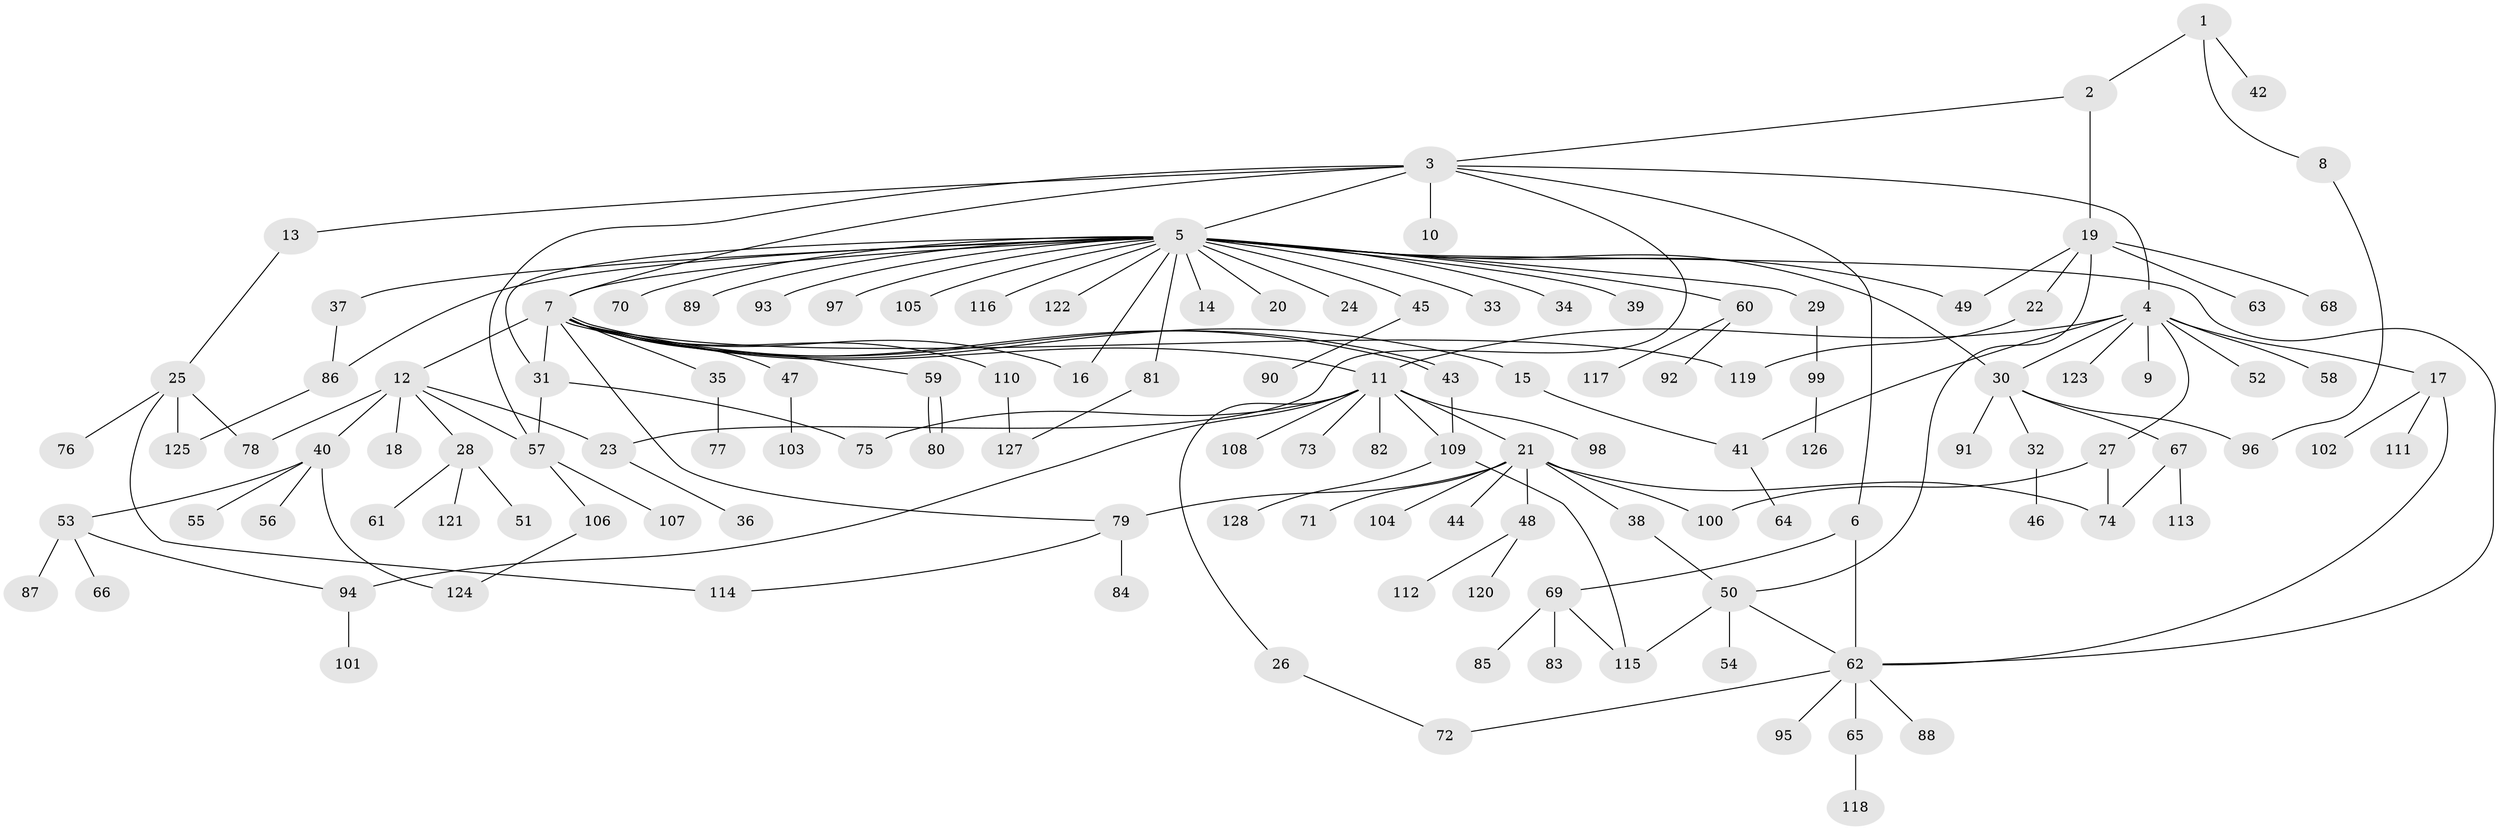 // Generated by graph-tools (version 1.1) at 2025/14/03/09/25 04:14:44]
// undirected, 128 vertices, 161 edges
graph export_dot {
graph [start="1"]
  node [color=gray90,style=filled];
  1;
  2;
  3;
  4;
  5;
  6;
  7;
  8;
  9;
  10;
  11;
  12;
  13;
  14;
  15;
  16;
  17;
  18;
  19;
  20;
  21;
  22;
  23;
  24;
  25;
  26;
  27;
  28;
  29;
  30;
  31;
  32;
  33;
  34;
  35;
  36;
  37;
  38;
  39;
  40;
  41;
  42;
  43;
  44;
  45;
  46;
  47;
  48;
  49;
  50;
  51;
  52;
  53;
  54;
  55;
  56;
  57;
  58;
  59;
  60;
  61;
  62;
  63;
  64;
  65;
  66;
  67;
  68;
  69;
  70;
  71;
  72;
  73;
  74;
  75;
  76;
  77;
  78;
  79;
  80;
  81;
  82;
  83;
  84;
  85;
  86;
  87;
  88;
  89;
  90;
  91;
  92;
  93;
  94;
  95;
  96;
  97;
  98;
  99;
  100;
  101;
  102;
  103;
  104;
  105;
  106;
  107;
  108;
  109;
  110;
  111;
  112;
  113;
  114;
  115;
  116;
  117;
  118;
  119;
  120;
  121;
  122;
  123;
  124;
  125;
  126;
  127;
  128;
  1 -- 2;
  1 -- 8;
  1 -- 42;
  2 -- 3;
  2 -- 19;
  3 -- 4;
  3 -- 5;
  3 -- 6;
  3 -- 7;
  3 -- 10;
  3 -- 13;
  3 -- 23;
  3 -- 57;
  4 -- 9;
  4 -- 11;
  4 -- 17;
  4 -- 27;
  4 -- 30;
  4 -- 41;
  4 -- 52;
  4 -- 58;
  4 -- 123;
  5 -- 7;
  5 -- 14;
  5 -- 16;
  5 -- 20;
  5 -- 24;
  5 -- 29;
  5 -- 30;
  5 -- 31;
  5 -- 33;
  5 -- 34;
  5 -- 37;
  5 -- 39;
  5 -- 45;
  5 -- 49;
  5 -- 60;
  5 -- 62;
  5 -- 70;
  5 -- 81;
  5 -- 86;
  5 -- 89;
  5 -- 93;
  5 -- 97;
  5 -- 105;
  5 -- 116;
  5 -- 122;
  6 -- 62;
  6 -- 69;
  7 -- 11;
  7 -- 12;
  7 -- 15;
  7 -- 16;
  7 -- 31;
  7 -- 35;
  7 -- 43;
  7 -- 43;
  7 -- 47;
  7 -- 59;
  7 -- 79;
  7 -- 110;
  7 -- 119;
  8 -- 96;
  11 -- 21;
  11 -- 26;
  11 -- 73;
  11 -- 75;
  11 -- 82;
  11 -- 94;
  11 -- 98;
  11 -- 108;
  11 -- 109;
  12 -- 18;
  12 -- 23;
  12 -- 28;
  12 -- 40;
  12 -- 57;
  12 -- 78;
  13 -- 25;
  15 -- 41;
  17 -- 62;
  17 -- 102;
  17 -- 111;
  19 -- 22;
  19 -- 49;
  19 -- 50;
  19 -- 63;
  19 -- 68;
  21 -- 38;
  21 -- 44;
  21 -- 48;
  21 -- 71;
  21 -- 74;
  21 -- 79;
  21 -- 100;
  21 -- 104;
  22 -- 119;
  23 -- 36;
  25 -- 76;
  25 -- 78;
  25 -- 114;
  25 -- 125;
  26 -- 72;
  27 -- 74;
  27 -- 100;
  28 -- 51;
  28 -- 61;
  28 -- 121;
  29 -- 99;
  30 -- 32;
  30 -- 67;
  30 -- 91;
  30 -- 96;
  31 -- 57;
  31 -- 75;
  32 -- 46;
  35 -- 77;
  37 -- 86;
  38 -- 50;
  40 -- 53;
  40 -- 55;
  40 -- 56;
  40 -- 124;
  41 -- 64;
  43 -- 109;
  45 -- 90;
  47 -- 103;
  48 -- 112;
  48 -- 120;
  50 -- 54;
  50 -- 62;
  50 -- 115;
  53 -- 66;
  53 -- 87;
  53 -- 94;
  57 -- 106;
  57 -- 107;
  59 -- 80;
  59 -- 80;
  60 -- 92;
  60 -- 117;
  62 -- 65;
  62 -- 72;
  62 -- 88;
  62 -- 95;
  65 -- 118;
  67 -- 74;
  67 -- 113;
  69 -- 83;
  69 -- 85;
  69 -- 115;
  79 -- 84;
  79 -- 114;
  81 -- 127;
  86 -- 125;
  94 -- 101;
  99 -- 126;
  106 -- 124;
  109 -- 115;
  109 -- 128;
  110 -- 127;
}
